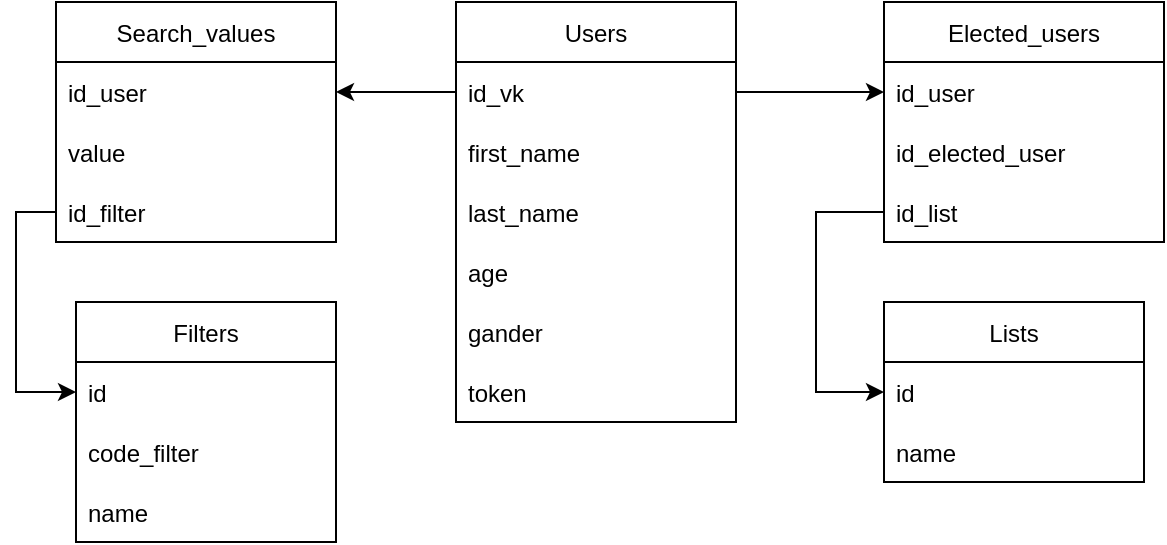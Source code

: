 <mxfile version="20.2.3" type="device"><diagram id="hhHwO6A6zmkGshu0iDVB" name="Страница 1"><mxGraphModel dx="1695" dy="553" grid="1" gridSize="10" guides="1" tooltips="1" connect="1" arrows="1" fold="1" page="1" pageScale="1" pageWidth="827" pageHeight="1169" math="0" shadow="0"><root><mxCell id="0"/><mxCell id="1" parent="0"/><mxCell id="g5e3V5rcGAYOcJk4GZCh-1" value="Users" style="swimlane;fontStyle=0;childLayout=stackLayout;horizontal=1;startSize=30;horizontalStack=0;resizeParent=1;resizeParentMax=0;resizeLast=0;collapsible=1;marginBottom=0;" parent="1" vertex="1"><mxGeometry x="60" y="40" width="140" height="210" as="geometry"/></mxCell><mxCell id="g5e3V5rcGAYOcJk4GZCh-3" value="id_vk" style="text;strokeColor=none;fillColor=none;align=left;verticalAlign=middle;spacingLeft=4;spacingRight=4;overflow=hidden;points=[[0,0.5],[1,0.5]];portConstraint=eastwest;rotatable=0;" parent="g5e3V5rcGAYOcJk4GZCh-1" vertex="1"><mxGeometry y="30" width="140" height="30" as="geometry"/></mxCell><mxCell id="g5e3V5rcGAYOcJk4GZCh-4" value="first_name" style="text;strokeColor=none;fillColor=none;align=left;verticalAlign=middle;spacingLeft=4;spacingRight=4;overflow=hidden;points=[[0,0.5],[1,0.5]];portConstraint=eastwest;rotatable=0;" parent="g5e3V5rcGAYOcJk4GZCh-1" vertex="1"><mxGeometry y="60" width="140" height="30" as="geometry"/></mxCell><mxCell id="g5e3V5rcGAYOcJk4GZCh-7" value="last_name" style="text;strokeColor=none;fillColor=none;align=left;verticalAlign=middle;spacingLeft=4;spacingRight=4;overflow=hidden;points=[[0,0.5],[1,0.5]];portConstraint=eastwest;rotatable=0;" parent="g5e3V5rcGAYOcJk4GZCh-1" vertex="1"><mxGeometry y="90" width="140" height="30" as="geometry"/></mxCell><mxCell id="g5e3V5rcGAYOcJk4GZCh-8" value="age" style="text;strokeColor=none;fillColor=none;align=left;verticalAlign=middle;spacingLeft=4;spacingRight=4;overflow=hidden;points=[[0,0.5],[1,0.5]];portConstraint=eastwest;rotatable=0;" parent="g5e3V5rcGAYOcJk4GZCh-1" vertex="1"><mxGeometry y="120" width="140" height="30" as="geometry"/></mxCell><mxCell id="g5e3V5rcGAYOcJk4GZCh-23" value="gander" style="text;strokeColor=none;fillColor=none;align=left;verticalAlign=middle;spacingLeft=4;spacingRight=4;overflow=hidden;points=[[0,0.5],[1,0.5]];portConstraint=eastwest;rotatable=0;" parent="g5e3V5rcGAYOcJk4GZCh-1" vertex="1"><mxGeometry y="150" width="140" height="30" as="geometry"/></mxCell><mxCell id="g5e3V5rcGAYOcJk4GZCh-43" value="token" style="text;strokeColor=none;fillColor=none;align=left;verticalAlign=middle;spacingLeft=4;spacingRight=4;overflow=hidden;points=[[0,0.5],[1,0.5]];portConstraint=eastwest;rotatable=0;" parent="g5e3V5rcGAYOcJk4GZCh-1" vertex="1"><mxGeometry y="180" width="140" height="30" as="geometry"/></mxCell><mxCell id="g5e3V5rcGAYOcJk4GZCh-34" value="Elected_users" style="swimlane;fontStyle=0;childLayout=stackLayout;horizontal=1;startSize=30;horizontalStack=0;resizeParent=1;resizeParentMax=0;resizeLast=0;collapsible=1;marginBottom=0;" parent="1" vertex="1"><mxGeometry x="274" y="40" width="140" height="120" as="geometry"/></mxCell><mxCell id="g5e3V5rcGAYOcJk4GZCh-36" value="id_user" style="text;strokeColor=none;fillColor=none;align=left;verticalAlign=middle;spacingLeft=4;spacingRight=4;overflow=hidden;points=[[0,0.5],[1,0.5]];portConstraint=eastwest;rotatable=0;" parent="g5e3V5rcGAYOcJk4GZCh-34" vertex="1"><mxGeometry y="30" width="140" height="30" as="geometry"/></mxCell><mxCell id="g5e3V5rcGAYOcJk4GZCh-37" value="id_elected_user" style="text;strokeColor=none;fillColor=none;align=left;verticalAlign=middle;spacingLeft=4;spacingRight=4;overflow=hidden;points=[[0,0.5],[1,0.5]];portConstraint=eastwest;rotatable=0;" parent="g5e3V5rcGAYOcJk4GZCh-34" vertex="1"><mxGeometry y="60" width="140" height="30" as="geometry"/></mxCell><mxCell id="g5e3V5rcGAYOcJk4GZCh-47" value="id_list" style="text;strokeColor=none;fillColor=none;align=left;verticalAlign=middle;spacingLeft=4;spacingRight=4;overflow=hidden;points=[[0,0.5],[1,0.5]];portConstraint=eastwest;rotatable=0;" parent="g5e3V5rcGAYOcJk4GZCh-34" vertex="1"><mxGeometry y="90" width="140" height="30" as="geometry"/></mxCell><mxCell id="g5e3V5rcGAYOcJk4GZCh-38" style="edgeStyle=orthogonalEdgeStyle;rounded=0;orthogonalLoop=1;jettySize=auto;html=1;exitX=1;exitY=0.5;exitDx=0;exitDy=0;entryX=0;entryY=0.5;entryDx=0;entryDy=0;" parent="1" source="g5e3V5rcGAYOcJk4GZCh-3" target="g5e3V5rcGAYOcJk4GZCh-36" edge="1"><mxGeometry relative="1" as="geometry"><mxPoint x="180" y="55" as="sourcePoint"/><Array as="points"><mxPoint x="230" y="85"/><mxPoint x="230" y="85"/></Array></mxGeometry></mxCell><mxCell id="g5e3V5rcGAYOcJk4GZCh-44" value="Lists" style="swimlane;fontStyle=0;childLayout=stackLayout;horizontal=1;startSize=30;horizontalStack=0;resizeParent=1;resizeParentMax=0;resizeLast=0;collapsible=1;marginBottom=0;" parent="1" vertex="1"><mxGeometry x="274" y="190" width="130" height="90" as="geometry"/></mxCell><mxCell id="g5e3V5rcGAYOcJk4GZCh-45" value="id" style="text;strokeColor=none;fillColor=none;align=left;verticalAlign=middle;spacingLeft=4;spacingRight=4;overflow=hidden;points=[[0,0.5],[1,0.5]];portConstraint=eastwest;rotatable=0;" parent="g5e3V5rcGAYOcJk4GZCh-44" vertex="1"><mxGeometry y="30" width="130" height="30" as="geometry"/></mxCell><mxCell id="g5e3V5rcGAYOcJk4GZCh-46" value="name" style="text;strokeColor=none;fillColor=none;align=left;verticalAlign=middle;spacingLeft=4;spacingRight=4;overflow=hidden;points=[[0,0.5],[1,0.5]];portConstraint=eastwest;rotatable=0;" parent="g5e3V5rcGAYOcJk4GZCh-44" vertex="1"><mxGeometry y="60" width="130" height="30" as="geometry"/></mxCell><mxCell id="g5e3V5rcGAYOcJk4GZCh-48" style="edgeStyle=orthogonalEdgeStyle;rounded=0;orthogonalLoop=1;jettySize=auto;html=1;exitX=0;exitY=0.5;exitDx=0;exitDy=0;entryX=0;entryY=0.5;entryDx=0;entryDy=0;" parent="1" source="g5e3V5rcGAYOcJk4GZCh-47" target="g5e3V5rcGAYOcJk4GZCh-45" edge="1"><mxGeometry relative="1" as="geometry"><mxPoint x="260" y="470" as="targetPoint"/><Array as="points"><mxPoint x="240" y="145"/><mxPoint x="240" y="235"/></Array></mxGeometry></mxCell><mxCell id="fyH6sVp1uqfS2H0WFDz_-6" value="Filters" style="swimlane;fontStyle=0;childLayout=stackLayout;horizontal=1;startSize=30;horizontalStack=0;resizeParent=1;resizeParentMax=0;resizeLast=0;collapsible=1;marginBottom=0;" parent="1" vertex="1"><mxGeometry x="-130" y="190" width="130" height="120" as="geometry"/></mxCell><mxCell id="fyH6sVp1uqfS2H0WFDz_-7" value="id" style="text;strokeColor=none;fillColor=none;align=left;verticalAlign=middle;spacingLeft=4;spacingRight=4;overflow=hidden;points=[[0,0.5],[1,0.5]];portConstraint=eastwest;rotatable=0;" parent="fyH6sVp1uqfS2H0WFDz_-6" vertex="1"><mxGeometry y="30" width="130" height="30" as="geometry"/></mxCell><mxCell id="eM3B2J-adDDR-6-TFnYx-2" value="code_filter" style="text;strokeColor=none;fillColor=none;align=left;verticalAlign=middle;spacingLeft=4;spacingRight=4;overflow=hidden;points=[[0,0.5],[1,0.5]];portConstraint=eastwest;rotatable=0;" parent="fyH6sVp1uqfS2H0WFDz_-6" vertex="1"><mxGeometry y="60" width="130" height="30" as="geometry"/></mxCell><mxCell id="qSEUASXvhBj9qGebzB6G-1" value="name" style="text;strokeColor=none;fillColor=none;align=left;verticalAlign=middle;spacingLeft=4;spacingRight=4;overflow=hidden;points=[[0,0.5],[1,0.5]];portConstraint=eastwest;rotatable=0;" vertex="1" parent="fyH6sVp1uqfS2H0WFDz_-6"><mxGeometry y="90" width="130" height="30" as="geometry"/></mxCell><mxCell id="fyH6sVp1uqfS2H0WFDz_-9" value="Search_values" style="swimlane;fontStyle=0;childLayout=stackLayout;horizontal=1;startSize=30;horizontalStack=0;resizeParent=1;resizeParentMax=0;resizeLast=0;collapsible=1;marginBottom=0;" parent="1" vertex="1"><mxGeometry x="-140" y="40" width="140" height="120" as="geometry"/></mxCell><mxCell id="fyH6sVp1uqfS2H0WFDz_-10" value="id_user" style="text;strokeColor=none;fillColor=none;align=left;verticalAlign=middle;spacingLeft=4;spacingRight=4;overflow=hidden;points=[[0,0.5],[1,0.5]];portConstraint=eastwest;rotatable=0;" parent="fyH6sVp1uqfS2H0WFDz_-9" vertex="1"><mxGeometry y="30" width="140" height="30" as="geometry"/></mxCell><mxCell id="fyH6sVp1uqfS2H0WFDz_-11" value="value" style="text;strokeColor=none;fillColor=none;align=left;verticalAlign=middle;spacingLeft=4;spacingRight=4;overflow=hidden;points=[[0,0.5],[1,0.5]];portConstraint=eastwest;rotatable=0;" parent="fyH6sVp1uqfS2H0WFDz_-9" vertex="1"><mxGeometry y="60" width="140" height="30" as="geometry"/></mxCell><mxCell id="fyH6sVp1uqfS2H0WFDz_-12" value="id_filter" style="text;strokeColor=none;fillColor=none;align=left;verticalAlign=middle;spacingLeft=4;spacingRight=4;overflow=hidden;points=[[0,0.5],[1,0.5]];portConstraint=eastwest;rotatable=0;" parent="fyH6sVp1uqfS2H0WFDz_-9" vertex="1"><mxGeometry y="90" width="140" height="30" as="geometry"/></mxCell><mxCell id="eM3B2J-adDDR-6-TFnYx-6" style="edgeStyle=orthogonalEdgeStyle;rounded=0;orthogonalLoop=1;jettySize=auto;html=1;exitX=0;exitY=0.5;exitDx=0;exitDy=0;entryX=0;entryY=0.5;entryDx=0;entryDy=0;" parent="1" source="fyH6sVp1uqfS2H0WFDz_-12" target="fyH6sVp1uqfS2H0WFDz_-7" edge="1"><mxGeometry relative="1" as="geometry"/></mxCell><mxCell id="eM3B2J-adDDR-6-TFnYx-7" style="edgeStyle=orthogonalEdgeStyle;rounded=0;orthogonalLoop=1;jettySize=auto;html=1;exitX=0;exitY=0.5;exitDx=0;exitDy=0;entryX=1;entryY=0.5;entryDx=0;entryDy=0;" parent="1" source="g5e3V5rcGAYOcJk4GZCh-3" target="fyH6sVp1uqfS2H0WFDz_-10" edge="1"><mxGeometry relative="1" as="geometry"/></mxCell></root></mxGraphModel></diagram></mxfile>